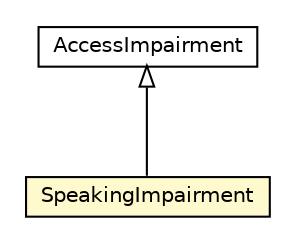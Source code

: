 #!/usr/local/bin/dot
#
# Class diagram 
# Generated by UMLGraph version R5_6-24-gf6e263 (http://www.umlgraph.org/)
#

digraph G {
	edge [fontname="Helvetica",fontsize=10,labelfontname="Helvetica",labelfontsize=10];
	node [fontname="Helvetica",fontsize=10,shape=plaintext];
	nodesep=0.25;
	ranksep=0.5;
	// org.universAAL.middleware.ui.owl.AccessImpairment
	c7764123 [label=<<table title="org.universAAL.middleware.ui.owl.AccessImpairment" border="0" cellborder="1" cellspacing="0" cellpadding="2" port="p" href="../../middleware/ui/owl/AccessImpairment.html">
		<tr><td><table border="0" cellspacing="0" cellpadding="1">
<tr><td align="center" balign="center"> AccessImpairment </td></tr>
		</table></td></tr>
		</table>>, URL="../../middleware/ui/owl/AccessImpairment.html", fontname="Helvetica", fontcolor="black", fontsize=10.0];
	// org.universAAL.ontology.impairment.SpeakingImpairment
	c7764529 [label=<<table title="org.universAAL.ontology.impairment.SpeakingImpairment" border="0" cellborder="1" cellspacing="0" cellpadding="2" port="p" bgcolor="lemonChiffon" href="./SpeakingImpairment.html">
		<tr><td><table border="0" cellspacing="0" cellpadding="1">
<tr><td align="center" balign="center"> SpeakingImpairment </td></tr>
		</table></td></tr>
		</table>>, URL="./SpeakingImpairment.html", fontname="Helvetica", fontcolor="black", fontsize=10.0];
	//org.universAAL.ontology.impairment.SpeakingImpairment extends org.universAAL.middleware.ui.owl.AccessImpairment
	c7764123:p -> c7764529:p [dir=back,arrowtail=empty];
}

